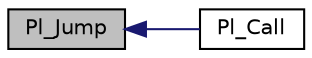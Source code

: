 digraph "Pl_Jump"
{
  edge [fontname="Helvetica",fontsize="10",labelfontname="Helvetica",labelfontsize="10"];
  node [fontname="Helvetica",fontsize="10",shape=record];
  rankdir="LR";
  Node1 [label="Pl_Jump",height=0.2,width=0.4,color="black", fillcolor="grey75", style="filled", fontcolor="black"];
  Node1 -> Node2 [dir="back",color="midnightblue",fontsize="10",style="solid"];
  Node2 [label="Pl_Call",height=0.2,width=0.4,color="black", fillcolor="white", style="filled",URL="$x86__64__any_8c.html#ac518d1a29c3015b3aec79cfa4300c362"];
}
